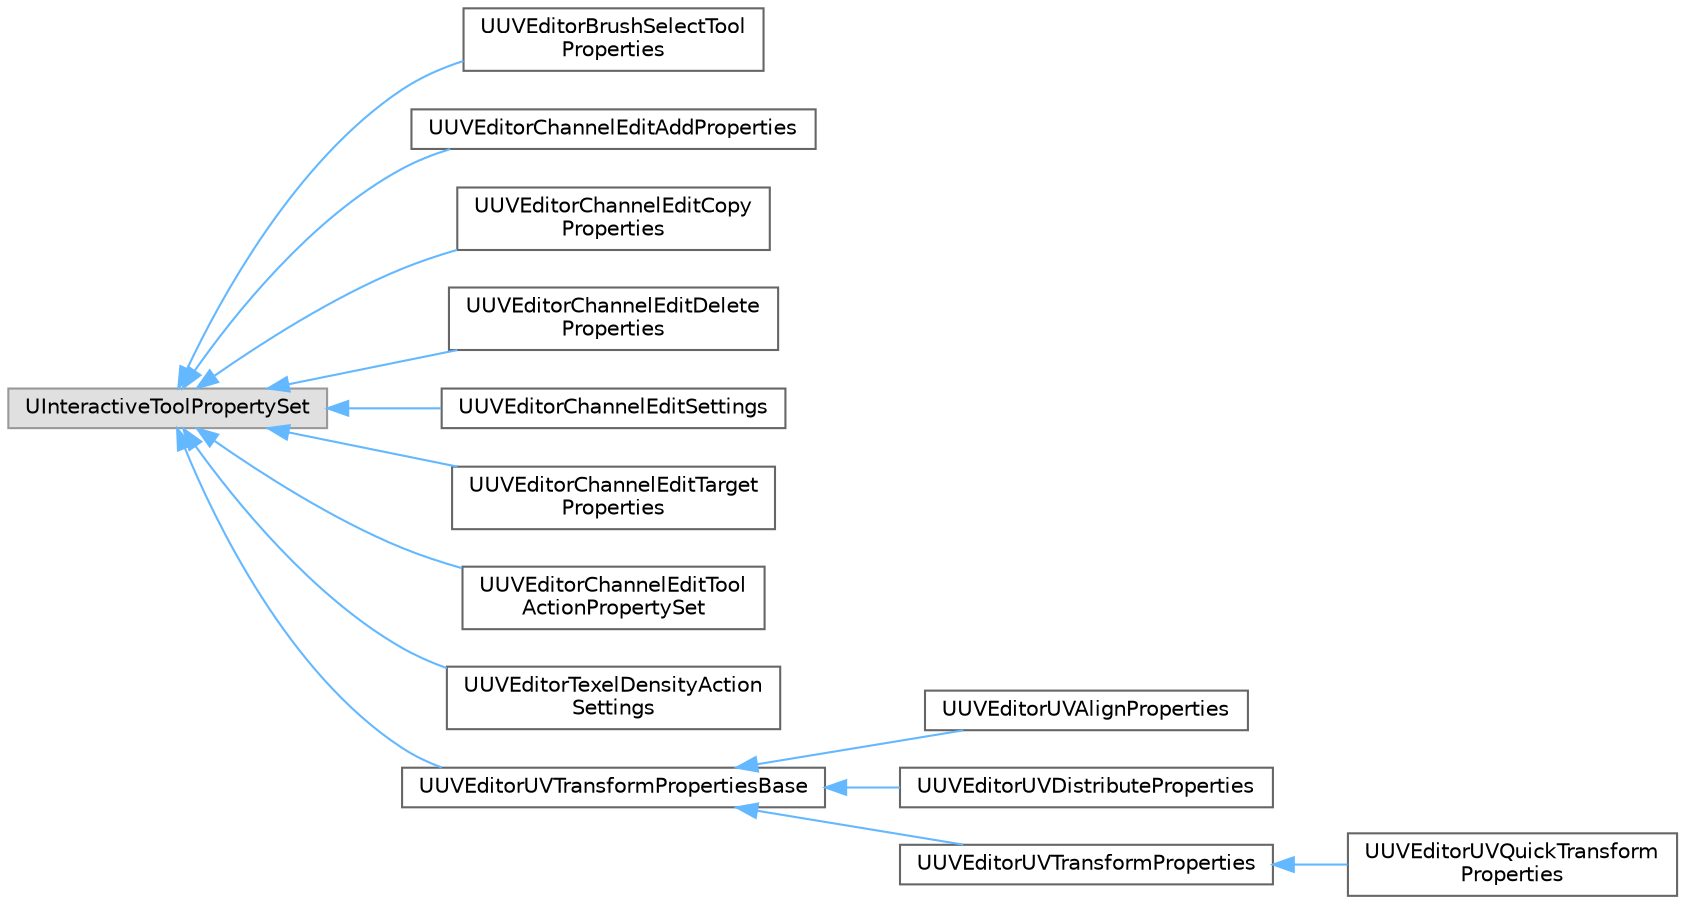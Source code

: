 digraph "Graphical Class Hierarchy"
{
 // INTERACTIVE_SVG=YES
 // LATEX_PDF_SIZE
  bgcolor="transparent";
  edge [fontname=Helvetica,fontsize=10,labelfontname=Helvetica,labelfontsize=10];
  node [fontname=Helvetica,fontsize=10,shape=box,height=0.2,width=0.4];
  rankdir="LR";
  Node0 [id="Node000000",label="UInteractiveToolPropertySet",height=0.2,width=0.4,color="grey60", fillcolor="#E0E0E0", style="filled",tooltip=" "];
  Node0 -> Node1 [id="edge9790_Node000000_Node000001",dir="back",color="steelblue1",style="solid",tooltip=" "];
  Node1 [id="Node000001",label="UUVEditorBrushSelectTool\lProperties",height=0.2,width=0.4,color="grey40", fillcolor="white", style="filled",URL="$d3/dec/classUUVEditorBrushSelectToolProperties.html",tooltip=" "];
  Node0 -> Node2 [id="edge9791_Node000000_Node000002",dir="back",color="steelblue1",style="solid",tooltip=" "];
  Node2 [id="Node000002",label="UUVEditorChannelEditAddProperties",height=0.2,width=0.4,color="grey40", fillcolor="white", style="filled",URL="$d1/d42/classUUVEditorChannelEditAddProperties.html",tooltip=" "];
  Node0 -> Node3 [id="edge9792_Node000000_Node000003",dir="back",color="steelblue1",style="solid",tooltip=" "];
  Node3 [id="Node000003",label="UUVEditorChannelEditCopy\lProperties",height=0.2,width=0.4,color="grey40", fillcolor="white", style="filled",URL="$d6/d6d/classUUVEditorChannelEditCopyProperties.html",tooltip=" "];
  Node0 -> Node4 [id="edge9793_Node000000_Node000004",dir="back",color="steelblue1",style="solid",tooltip=" "];
  Node4 [id="Node000004",label="UUVEditorChannelEditDelete\lProperties",height=0.2,width=0.4,color="grey40", fillcolor="white", style="filled",URL="$d0/d40/classUUVEditorChannelEditDeleteProperties.html",tooltip=" "];
  Node0 -> Node5 [id="edge9794_Node000000_Node000005",dir="back",color="steelblue1",style="solid",tooltip=" "];
  Node5 [id="Node000005",label="UUVEditorChannelEditSettings",height=0.2,width=0.4,color="grey40", fillcolor="white", style="filled",URL="$de/dd5/classUUVEditorChannelEditSettings.html",tooltip=" "];
  Node0 -> Node6 [id="edge9795_Node000000_Node000006",dir="back",color="steelblue1",style="solid",tooltip=" "];
  Node6 [id="Node000006",label="UUVEditorChannelEditTarget\lProperties",height=0.2,width=0.4,color="grey40", fillcolor="white", style="filled",URL="$d5/d53/classUUVEditorChannelEditTargetProperties.html",tooltip=" "];
  Node0 -> Node7 [id="edge9796_Node000000_Node000007",dir="back",color="steelblue1",style="solid",tooltip=" "];
  Node7 [id="Node000007",label="UUVEditorChannelEditTool\lActionPropertySet",height=0.2,width=0.4,color="grey40", fillcolor="white", style="filled",URL="$d7/d3d/classUUVEditorChannelEditToolActionPropertySet.html",tooltip=" "];
  Node0 -> Node8 [id="edge9797_Node000000_Node000008",dir="back",color="steelblue1",style="solid",tooltip=" "];
  Node8 [id="Node000008",label="UUVEditorTexelDensityAction\lSettings",height=0.2,width=0.4,color="grey40", fillcolor="white", style="filled",URL="$d1/dc9/classUUVEditorTexelDensityActionSettings.html",tooltip=" "];
  Node0 -> Node9 [id="edge9798_Node000000_Node000009",dir="back",color="steelblue1",style="solid",tooltip=" "];
  Node9 [id="Node000009",label="UUVEditorUVTransformPropertiesBase",height=0.2,width=0.4,color="grey40", fillcolor="white", style="filled",URL="$d4/d6c/classUUVEditorUVTransformPropertiesBase.html",tooltip="UV Transform Settings."];
  Node9 -> Node10 [id="edge9799_Node000009_Node000010",dir="back",color="steelblue1",style="solid",tooltip=" "];
  Node10 [id="Node000010",label="UUVEditorUVAlignProperties",height=0.2,width=0.4,color="grey40", fillcolor="white", style="filled",URL="$d7/d08/classUUVEditorUVAlignProperties.html",tooltip="UV Align Settings."];
  Node9 -> Node11 [id="edge9800_Node000009_Node000011",dir="back",color="steelblue1",style="solid",tooltip=" "];
  Node11 [id="Node000011",label="UUVEditorUVDistributeProperties",height=0.2,width=0.4,color="grey40", fillcolor="white", style="filled",URL="$db/d44/classUUVEditorUVDistributeProperties.html",tooltip="UV Distribute Settings."];
  Node9 -> Node12 [id="edge9801_Node000009_Node000012",dir="back",color="steelblue1",style="solid",tooltip=" "];
  Node12 [id="Node000012",label="UUVEditorUVTransformProperties",height=0.2,width=0.4,color="grey40", fillcolor="white", style="filled",URL="$d3/da4/classUUVEditorUVTransformProperties.html",tooltip="UV Transform Settings."];
  Node12 -> Node13 [id="edge9802_Node000012_Node000013",dir="back",color="steelblue1",style="solid",tooltip=" "];
  Node13 [id="Node000013",label="UUVEditorUVQuickTransform\lProperties",height=0.2,width=0.4,color="grey40", fillcolor="white", style="filled",URL="$de/d96/classUUVEditorUVQuickTransformProperties.html",tooltip="UV Quick Transform Only Settings."];
}
